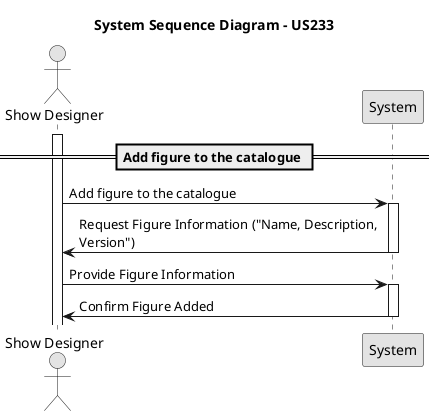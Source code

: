 @startuml
skinparam monochrome true
skinparam packageStyle rectangle
skinparam shadowing false

actor "Show Designer" as showDesigner
participant "System" as system

title System Sequence Diagram - US233

== Add figure to the catalogue ==
activate showDesigner

showDesigner -> system : Add figure to the catalogue
activate system

system -> showDesigner : Request Figure Information ("Name, Description, \nVersion")
deactivate system
showDesigner -> system : Provide Figure Information

activate system

system -> showDesigner : Confirm Figure Added
deactivate system



@enduml
